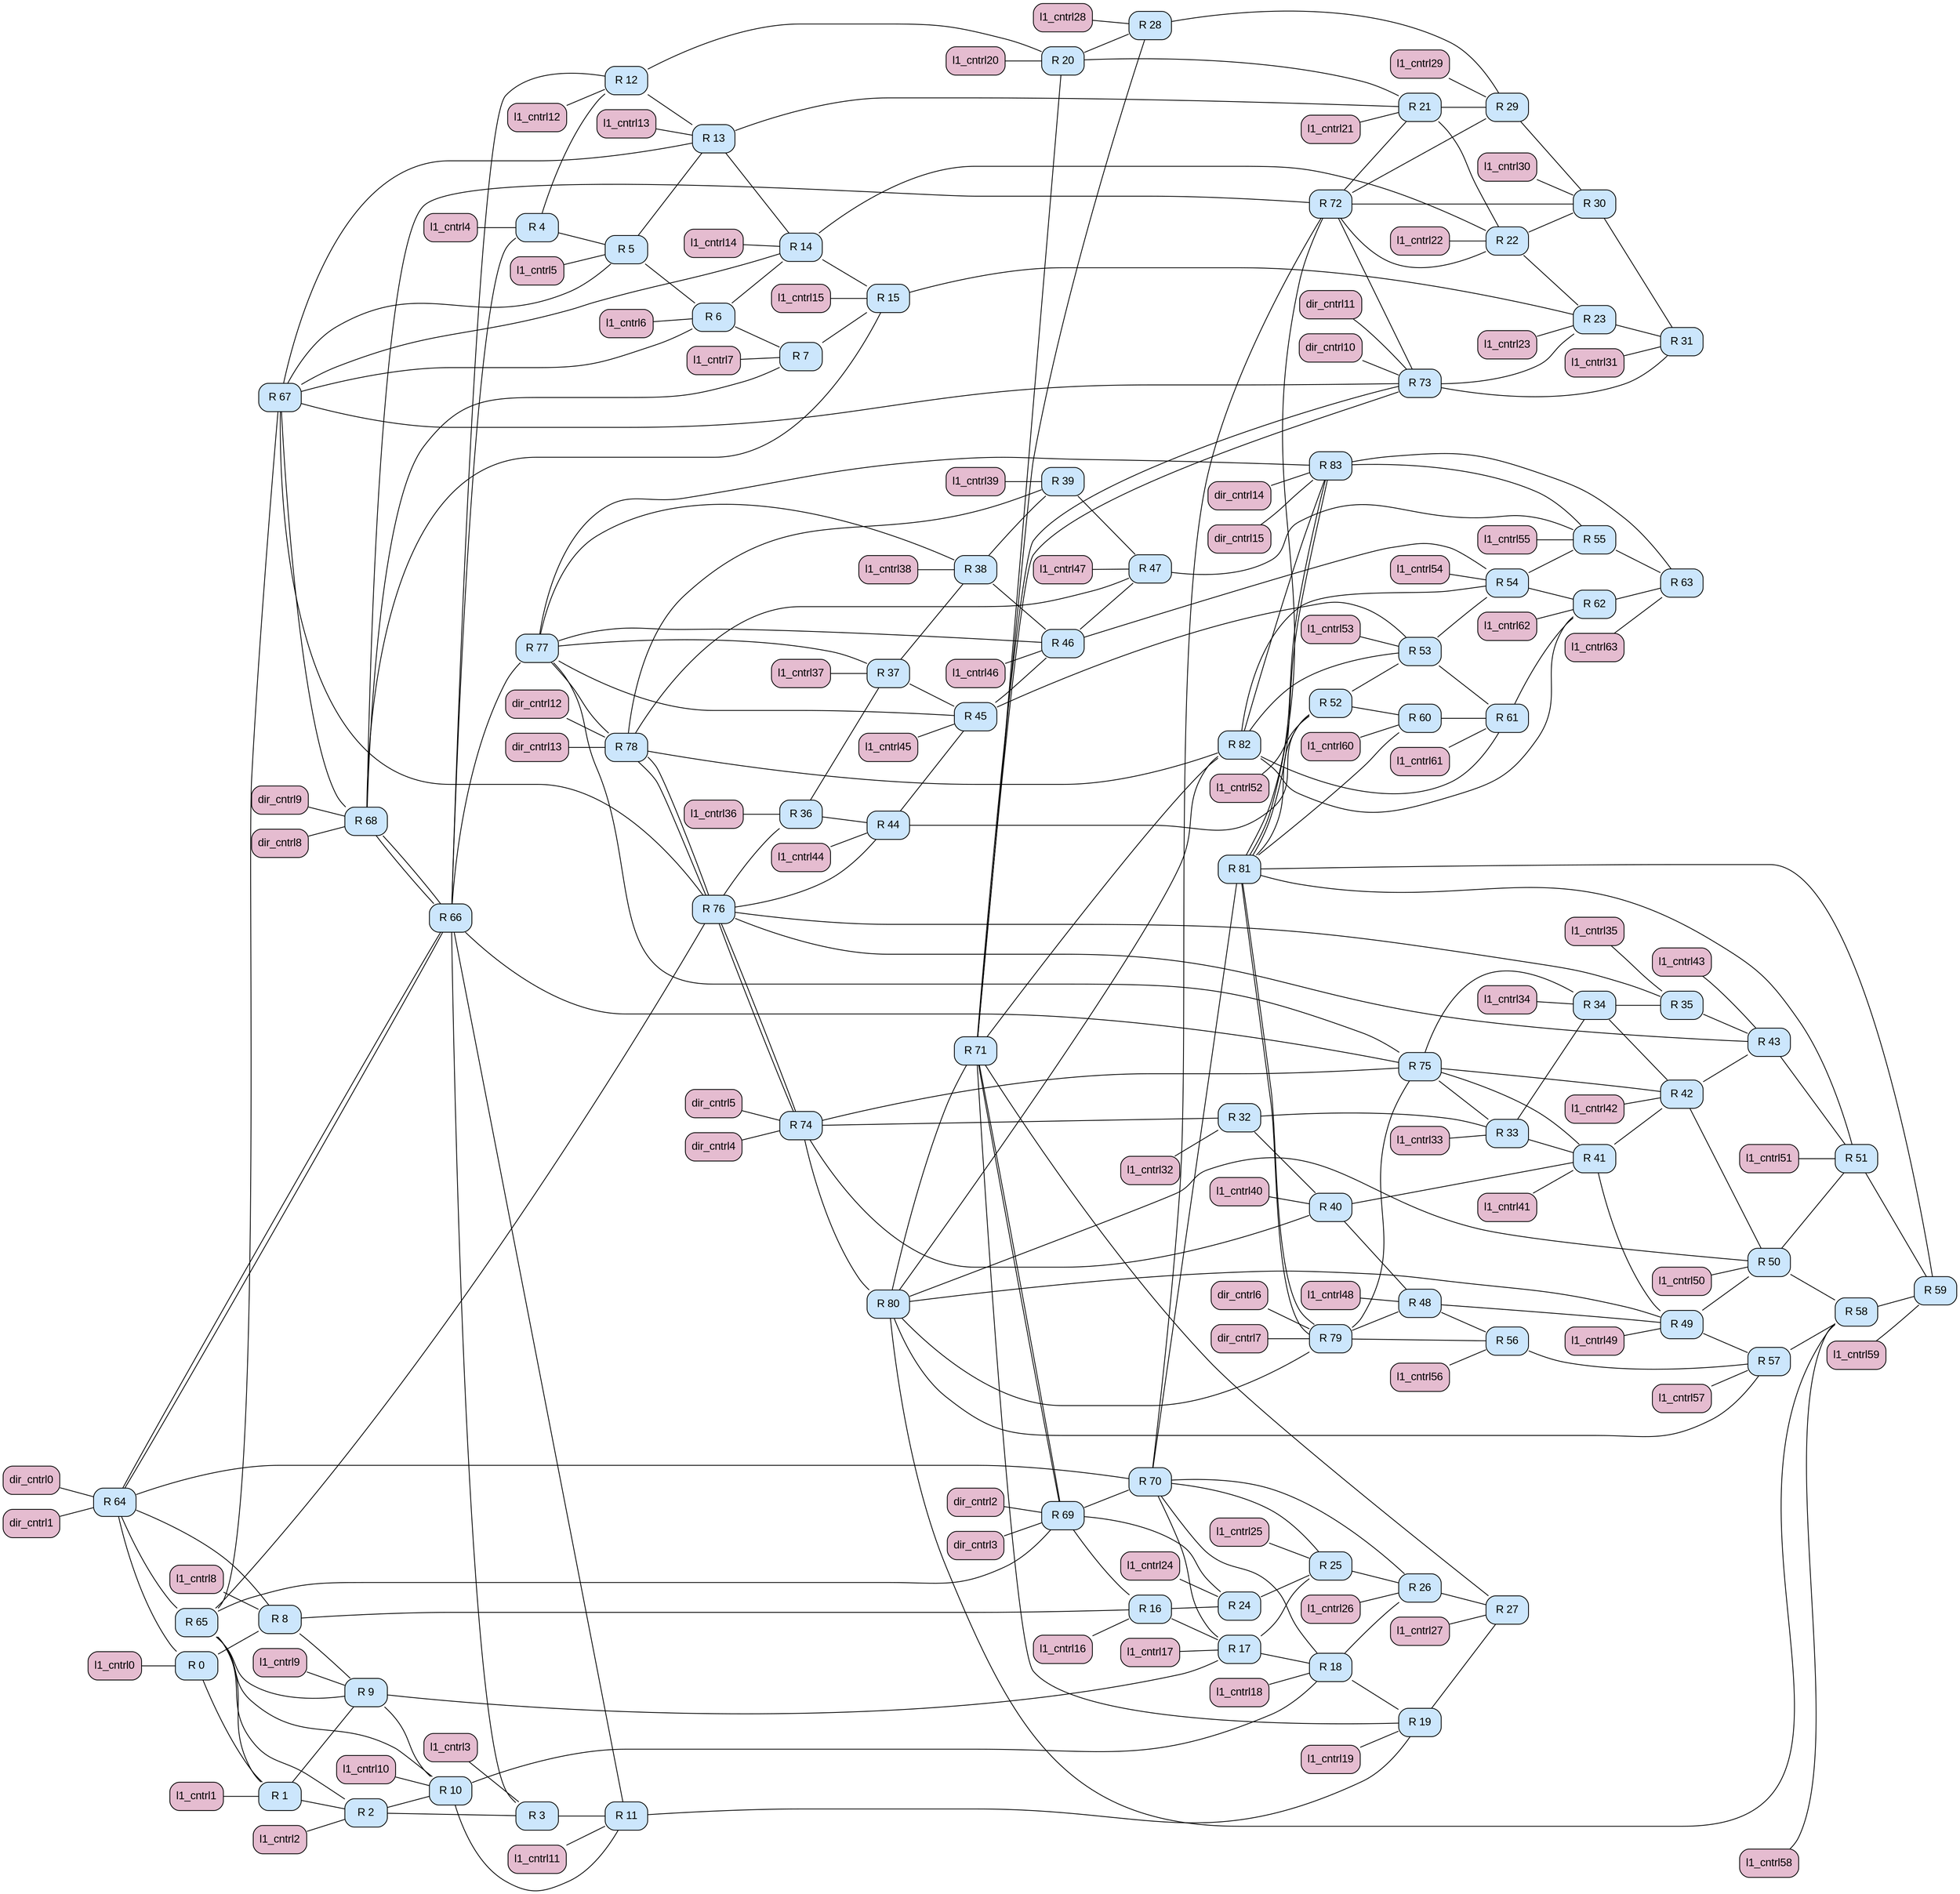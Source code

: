 graph G {
rankdir=LR;
"system.ruby.network.routers00" [color="#000000", fillcolor="#cce6fc", fontcolor="#000000", fontname=Arial, fontsize=14, label="R 0", shape=Mrecord, style="rounded, filled"];
"system.ruby.network.routers01" [color="#000000", fillcolor="#cce6fc", fontcolor="#000000", fontname=Arial, fontsize=14, label="R 1", shape=Mrecord, style="rounded, filled"];
"system.ruby.network.routers02" [color="#000000", fillcolor="#cce6fc", fontcolor="#000000", fontname=Arial, fontsize=14, label="R 2", shape=Mrecord, style="rounded, filled"];
"system.ruby.network.routers03" [color="#000000", fillcolor="#cce6fc", fontcolor="#000000", fontname=Arial, fontsize=14, label="R 3", shape=Mrecord, style="rounded, filled"];
"system.ruby.network.routers04" [color="#000000", fillcolor="#cce6fc", fontcolor="#000000", fontname=Arial, fontsize=14, label="R 4", shape=Mrecord, style="rounded, filled"];
"system.ruby.network.routers05" [color="#000000", fillcolor="#cce6fc", fontcolor="#000000", fontname=Arial, fontsize=14, label="R 5", shape=Mrecord, style="rounded, filled"];
"system.ruby.network.routers06" [color="#000000", fillcolor="#cce6fc", fontcolor="#000000", fontname=Arial, fontsize=14, label="R 6", shape=Mrecord, style="rounded, filled"];
"system.ruby.network.routers07" [color="#000000", fillcolor="#cce6fc", fontcolor="#000000", fontname=Arial, fontsize=14, label="R 7", shape=Mrecord, style="rounded, filled"];
"system.ruby.network.routers08" [color="#000000", fillcolor="#cce6fc", fontcolor="#000000", fontname=Arial, fontsize=14, label="R 8", shape=Mrecord, style="rounded, filled"];
"system.ruby.network.routers09" [color="#000000", fillcolor="#cce6fc", fontcolor="#000000", fontname=Arial, fontsize=14, label="R 9", shape=Mrecord, style="rounded, filled"];
"system.ruby.network.routers10" [color="#000000", fillcolor="#cce6fc", fontcolor="#000000", fontname=Arial, fontsize=14, label="R 10", shape=Mrecord, style="rounded, filled"];
"system.ruby.network.routers11" [color="#000000", fillcolor="#cce6fc", fontcolor="#000000", fontname=Arial, fontsize=14, label="R 11", shape=Mrecord, style="rounded, filled"];
"system.ruby.network.routers12" [color="#000000", fillcolor="#cce6fc", fontcolor="#000000", fontname=Arial, fontsize=14, label="R 12", shape=Mrecord, style="rounded, filled"];
"system.ruby.network.routers13" [color="#000000", fillcolor="#cce6fc", fontcolor="#000000", fontname=Arial, fontsize=14, label="R 13", shape=Mrecord, style="rounded, filled"];
"system.ruby.network.routers14" [color="#000000", fillcolor="#cce6fc", fontcolor="#000000", fontname=Arial, fontsize=14, label="R 14", shape=Mrecord, style="rounded, filled"];
"system.ruby.network.routers15" [color="#000000", fillcolor="#cce6fc", fontcolor="#000000", fontname=Arial, fontsize=14, label="R 15", shape=Mrecord, style="rounded, filled"];
"system.ruby.network.routers16" [color="#000000", fillcolor="#cce6fc", fontcolor="#000000", fontname=Arial, fontsize=14, label="R 16", shape=Mrecord, style="rounded, filled"];
"system.ruby.network.routers17" [color="#000000", fillcolor="#cce6fc", fontcolor="#000000", fontname=Arial, fontsize=14, label="R 17", shape=Mrecord, style="rounded, filled"];
"system.ruby.network.routers18" [color="#000000", fillcolor="#cce6fc", fontcolor="#000000", fontname=Arial, fontsize=14, label="R 18", shape=Mrecord, style="rounded, filled"];
"system.ruby.network.routers19" [color="#000000", fillcolor="#cce6fc", fontcolor="#000000", fontname=Arial, fontsize=14, label="R 19", shape=Mrecord, style="rounded, filled"];
"system.ruby.network.routers20" [color="#000000", fillcolor="#cce6fc", fontcolor="#000000", fontname=Arial, fontsize=14, label="R 20", shape=Mrecord, style="rounded, filled"];
"system.ruby.network.routers21" [color="#000000", fillcolor="#cce6fc", fontcolor="#000000", fontname=Arial, fontsize=14, label="R 21", shape=Mrecord, style="rounded, filled"];
"system.ruby.network.routers22" [color="#000000", fillcolor="#cce6fc", fontcolor="#000000", fontname=Arial, fontsize=14, label="R 22", shape=Mrecord, style="rounded, filled"];
"system.ruby.network.routers23" [color="#000000", fillcolor="#cce6fc", fontcolor="#000000", fontname=Arial, fontsize=14, label="R 23", shape=Mrecord, style="rounded, filled"];
"system.ruby.network.routers24" [color="#000000", fillcolor="#cce6fc", fontcolor="#000000", fontname=Arial, fontsize=14, label="R 24", shape=Mrecord, style="rounded, filled"];
"system.ruby.network.routers25" [color="#000000", fillcolor="#cce6fc", fontcolor="#000000", fontname=Arial, fontsize=14, label="R 25", shape=Mrecord, style="rounded, filled"];
"system.ruby.network.routers26" [color="#000000", fillcolor="#cce6fc", fontcolor="#000000", fontname=Arial, fontsize=14, label="R 26", shape=Mrecord, style="rounded, filled"];
"system.ruby.network.routers27" [color="#000000", fillcolor="#cce6fc", fontcolor="#000000", fontname=Arial, fontsize=14, label="R 27", shape=Mrecord, style="rounded, filled"];
"system.ruby.network.routers28" [color="#000000", fillcolor="#cce6fc", fontcolor="#000000", fontname=Arial, fontsize=14, label="R 28", shape=Mrecord, style="rounded, filled"];
"system.ruby.network.routers29" [color="#000000", fillcolor="#cce6fc", fontcolor="#000000", fontname=Arial, fontsize=14, label="R 29", shape=Mrecord, style="rounded, filled"];
"system.ruby.network.routers30" [color="#000000", fillcolor="#cce6fc", fontcolor="#000000", fontname=Arial, fontsize=14, label="R 30", shape=Mrecord, style="rounded, filled"];
"system.ruby.network.routers31" [color="#000000", fillcolor="#cce6fc", fontcolor="#000000", fontname=Arial, fontsize=14, label="R 31", shape=Mrecord, style="rounded, filled"];
"system.ruby.network.routers32" [color="#000000", fillcolor="#cce6fc", fontcolor="#000000", fontname=Arial, fontsize=14, label="R 32", shape=Mrecord, style="rounded, filled"];
"system.ruby.network.routers33" [color="#000000", fillcolor="#cce6fc", fontcolor="#000000", fontname=Arial, fontsize=14, label="R 33", shape=Mrecord, style="rounded, filled"];
"system.ruby.network.routers34" [color="#000000", fillcolor="#cce6fc", fontcolor="#000000", fontname=Arial, fontsize=14, label="R 34", shape=Mrecord, style="rounded, filled"];
"system.ruby.network.routers35" [color="#000000", fillcolor="#cce6fc", fontcolor="#000000", fontname=Arial, fontsize=14, label="R 35", shape=Mrecord, style="rounded, filled"];
"system.ruby.network.routers36" [color="#000000", fillcolor="#cce6fc", fontcolor="#000000", fontname=Arial, fontsize=14, label="R 36", shape=Mrecord, style="rounded, filled"];
"system.ruby.network.routers37" [color="#000000", fillcolor="#cce6fc", fontcolor="#000000", fontname=Arial, fontsize=14, label="R 37", shape=Mrecord, style="rounded, filled"];
"system.ruby.network.routers38" [color="#000000", fillcolor="#cce6fc", fontcolor="#000000", fontname=Arial, fontsize=14, label="R 38", shape=Mrecord, style="rounded, filled"];
"system.ruby.network.routers39" [color="#000000", fillcolor="#cce6fc", fontcolor="#000000", fontname=Arial, fontsize=14, label="R 39", shape=Mrecord, style="rounded, filled"];
"system.ruby.network.routers40" [color="#000000", fillcolor="#cce6fc", fontcolor="#000000", fontname=Arial, fontsize=14, label="R 40", shape=Mrecord, style="rounded, filled"];
"system.ruby.network.routers41" [color="#000000", fillcolor="#cce6fc", fontcolor="#000000", fontname=Arial, fontsize=14, label="R 41", shape=Mrecord, style="rounded, filled"];
"system.ruby.network.routers42" [color="#000000", fillcolor="#cce6fc", fontcolor="#000000", fontname=Arial, fontsize=14, label="R 42", shape=Mrecord, style="rounded, filled"];
"system.ruby.network.routers43" [color="#000000", fillcolor="#cce6fc", fontcolor="#000000", fontname=Arial, fontsize=14, label="R 43", shape=Mrecord, style="rounded, filled"];
"system.ruby.network.routers44" [color="#000000", fillcolor="#cce6fc", fontcolor="#000000", fontname=Arial, fontsize=14, label="R 44", shape=Mrecord, style="rounded, filled"];
"system.ruby.network.routers45" [color="#000000", fillcolor="#cce6fc", fontcolor="#000000", fontname=Arial, fontsize=14, label="R 45", shape=Mrecord, style="rounded, filled"];
"system.ruby.network.routers46" [color="#000000", fillcolor="#cce6fc", fontcolor="#000000", fontname=Arial, fontsize=14, label="R 46", shape=Mrecord, style="rounded, filled"];
"system.ruby.network.routers47" [color="#000000", fillcolor="#cce6fc", fontcolor="#000000", fontname=Arial, fontsize=14, label="R 47", shape=Mrecord, style="rounded, filled"];
"system.ruby.network.routers48" [color="#000000", fillcolor="#cce6fc", fontcolor="#000000", fontname=Arial, fontsize=14, label="R 48", shape=Mrecord, style="rounded, filled"];
"system.ruby.network.routers49" [color="#000000", fillcolor="#cce6fc", fontcolor="#000000", fontname=Arial, fontsize=14, label="R 49", shape=Mrecord, style="rounded, filled"];
"system.ruby.network.routers50" [color="#000000", fillcolor="#cce6fc", fontcolor="#000000", fontname=Arial, fontsize=14, label="R 50", shape=Mrecord, style="rounded, filled"];
"system.ruby.network.routers51" [color="#000000", fillcolor="#cce6fc", fontcolor="#000000", fontname=Arial, fontsize=14, label="R 51", shape=Mrecord, style="rounded, filled"];
"system.ruby.network.routers52" [color="#000000", fillcolor="#cce6fc", fontcolor="#000000", fontname=Arial, fontsize=14, label="R 52", shape=Mrecord, style="rounded, filled"];
"system.ruby.network.routers53" [color="#000000", fillcolor="#cce6fc", fontcolor="#000000", fontname=Arial, fontsize=14, label="R 53", shape=Mrecord, style="rounded, filled"];
"system.ruby.network.routers54" [color="#000000", fillcolor="#cce6fc", fontcolor="#000000", fontname=Arial, fontsize=14, label="R 54", shape=Mrecord, style="rounded, filled"];
"system.ruby.network.routers55" [color="#000000", fillcolor="#cce6fc", fontcolor="#000000", fontname=Arial, fontsize=14, label="R 55", shape=Mrecord, style="rounded, filled"];
"system.ruby.network.routers56" [color="#000000", fillcolor="#cce6fc", fontcolor="#000000", fontname=Arial, fontsize=14, label="R 56", shape=Mrecord, style="rounded, filled"];
"system.ruby.network.routers57" [color="#000000", fillcolor="#cce6fc", fontcolor="#000000", fontname=Arial, fontsize=14, label="R 57", shape=Mrecord, style="rounded, filled"];
"system.ruby.network.routers58" [color="#000000", fillcolor="#cce6fc", fontcolor="#000000", fontname=Arial, fontsize=14, label="R 58", shape=Mrecord, style="rounded, filled"];
"system.ruby.network.routers59" [color="#000000", fillcolor="#cce6fc", fontcolor="#000000", fontname=Arial, fontsize=14, label="R 59", shape=Mrecord, style="rounded, filled"];
"system.ruby.network.routers60" [color="#000000", fillcolor="#cce6fc", fontcolor="#000000", fontname=Arial, fontsize=14, label="R 60", shape=Mrecord, style="rounded, filled"];
"system.ruby.network.routers61" [color="#000000", fillcolor="#cce6fc", fontcolor="#000000", fontname=Arial, fontsize=14, label="R 61", shape=Mrecord, style="rounded, filled"];
"system.ruby.network.routers62" [color="#000000", fillcolor="#cce6fc", fontcolor="#000000", fontname=Arial, fontsize=14, label="R 62", shape=Mrecord, style="rounded, filled"];
"system.ruby.network.routers63" [color="#000000", fillcolor="#cce6fc", fontcolor="#000000", fontname=Arial, fontsize=14, label="R 63", shape=Mrecord, style="rounded, filled"];
"system.ruby.network.routers64" [color="#000000", fillcolor="#cce6fc", fontcolor="#000000", fontname=Arial, fontsize=14, label="R 64", shape=Mrecord, style="rounded, filled"];
"system.ruby.network.routers65" [color="#000000", fillcolor="#cce6fc", fontcolor="#000000", fontname=Arial, fontsize=14, label="R 65", shape=Mrecord, style="rounded, filled"];
"system.ruby.network.routers66" [color="#000000", fillcolor="#cce6fc", fontcolor="#000000", fontname=Arial, fontsize=14, label="R 66", shape=Mrecord, style="rounded, filled"];
"system.ruby.network.routers67" [color="#000000", fillcolor="#cce6fc", fontcolor="#000000", fontname=Arial, fontsize=14, label="R 67", shape=Mrecord, style="rounded, filled"];
"system.ruby.network.routers68" [color="#000000", fillcolor="#cce6fc", fontcolor="#000000", fontname=Arial, fontsize=14, label="R 68", shape=Mrecord, style="rounded, filled"];
"system.ruby.network.routers69" [color="#000000", fillcolor="#cce6fc", fontcolor="#000000", fontname=Arial, fontsize=14, label="R 69", shape=Mrecord, style="rounded, filled"];
"system.ruby.network.routers70" [color="#000000", fillcolor="#cce6fc", fontcolor="#000000", fontname=Arial, fontsize=14, label="R 70", shape=Mrecord, style="rounded, filled"];
"system.ruby.network.routers71" [color="#000000", fillcolor="#cce6fc", fontcolor="#000000", fontname=Arial, fontsize=14, label="R 71", shape=Mrecord, style="rounded, filled"];
"system.ruby.network.routers72" [color="#000000", fillcolor="#cce6fc", fontcolor="#000000", fontname=Arial, fontsize=14, label="R 72", shape=Mrecord, style="rounded, filled"];
"system.ruby.network.routers73" [color="#000000", fillcolor="#cce6fc", fontcolor="#000000", fontname=Arial, fontsize=14, label="R 73", shape=Mrecord, style="rounded, filled"];
"system.ruby.network.routers74" [color="#000000", fillcolor="#cce6fc", fontcolor="#000000", fontname=Arial, fontsize=14, label="R 74", shape=Mrecord, style="rounded, filled"];
"system.ruby.network.routers75" [color="#000000", fillcolor="#cce6fc", fontcolor="#000000", fontname=Arial, fontsize=14, label="R 75", shape=Mrecord, style="rounded, filled"];
"system.ruby.network.routers76" [color="#000000", fillcolor="#cce6fc", fontcolor="#000000", fontname=Arial, fontsize=14, label="R 76", shape=Mrecord, style="rounded, filled"];
"system.ruby.network.routers77" [color="#000000", fillcolor="#cce6fc", fontcolor="#000000", fontname=Arial, fontsize=14, label="R 77", shape=Mrecord, style="rounded, filled"];
"system.ruby.network.routers78" [color="#000000", fillcolor="#cce6fc", fontcolor="#000000", fontname=Arial, fontsize=14, label="R 78", shape=Mrecord, style="rounded, filled"];
"system.ruby.network.routers79" [color="#000000", fillcolor="#cce6fc", fontcolor="#000000", fontname=Arial, fontsize=14, label="R 79", shape=Mrecord, style="rounded, filled"];
"system.ruby.network.routers80" [color="#000000", fillcolor="#cce6fc", fontcolor="#000000", fontname=Arial, fontsize=14, label="R 80", shape=Mrecord, style="rounded, filled"];
"system.ruby.network.routers81" [color="#000000", fillcolor="#cce6fc", fontcolor="#000000", fontname=Arial, fontsize=14, label="R 81", shape=Mrecord, style="rounded, filled"];
"system.ruby.network.routers82" [color="#000000", fillcolor="#cce6fc", fontcolor="#000000", fontname=Arial, fontsize=14, label="R 82", shape=Mrecord, style="rounded, filled"];
"system.ruby.network.routers83" [color="#000000", fillcolor="#cce6fc", fontcolor="#000000", fontname=Arial, fontsize=14, label="R 83", shape=Mrecord, style="rounded, filled"];
"system.ruby.network.routers00" -- "system.ruby.network.routers01";
"system.ruby.network.routers01" -- "system.ruby.network.routers02";
"system.ruby.network.routers02" -- "system.ruby.network.routers03";
"system.ruby.network.routers04" -- "system.ruby.network.routers05";
"system.ruby.network.routers05" -- "system.ruby.network.routers06";
"system.ruby.network.routers06" -- "system.ruby.network.routers07";
"system.ruby.network.routers08" -- "system.ruby.network.routers09";
"system.ruby.network.routers09" -- "system.ruby.network.routers10";
"system.ruby.network.routers10" -- "system.ruby.network.routers11";
"system.ruby.network.routers12" -- "system.ruby.network.routers13";
"system.ruby.network.routers13" -- "system.ruby.network.routers14";
"system.ruby.network.routers14" -- "system.ruby.network.routers15";
"system.ruby.network.routers16" -- "system.ruby.network.routers17";
"system.ruby.network.routers17" -- "system.ruby.network.routers18";
"system.ruby.network.routers18" -- "system.ruby.network.routers19";
"system.ruby.network.routers20" -- "system.ruby.network.routers21";
"system.ruby.network.routers21" -- "system.ruby.network.routers22";
"system.ruby.network.routers22" -- "system.ruby.network.routers23";
"system.ruby.network.routers24" -- "system.ruby.network.routers25";
"system.ruby.network.routers25" -- "system.ruby.network.routers26";
"system.ruby.network.routers26" -- "system.ruby.network.routers27";
"system.ruby.network.routers28" -- "system.ruby.network.routers29";
"system.ruby.network.routers29" -- "system.ruby.network.routers30";
"system.ruby.network.routers30" -- "system.ruby.network.routers31";
"system.ruby.network.routers32" -- "system.ruby.network.routers33";
"system.ruby.network.routers33" -- "system.ruby.network.routers34";
"system.ruby.network.routers34" -- "system.ruby.network.routers35";
"system.ruby.network.routers36" -- "system.ruby.network.routers37";
"system.ruby.network.routers37" -- "system.ruby.network.routers38";
"system.ruby.network.routers38" -- "system.ruby.network.routers39";
"system.ruby.network.routers40" -- "system.ruby.network.routers41";
"system.ruby.network.routers41" -- "system.ruby.network.routers42";
"system.ruby.network.routers42" -- "system.ruby.network.routers43";
"system.ruby.network.routers44" -- "system.ruby.network.routers45";
"system.ruby.network.routers45" -- "system.ruby.network.routers46";
"system.ruby.network.routers46" -- "system.ruby.network.routers47";
"system.ruby.network.routers48" -- "system.ruby.network.routers49";
"system.ruby.network.routers49" -- "system.ruby.network.routers50";
"system.ruby.network.routers50" -- "system.ruby.network.routers51";
"system.ruby.network.routers52" -- "system.ruby.network.routers53";
"system.ruby.network.routers53" -- "system.ruby.network.routers54";
"system.ruby.network.routers54" -- "system.ruby.network.routers55";
"system.ruby.network.routers56" -- "system.ruby.network.routers57";
"system.ruby.network.routers57" -- "system.ruby.network.routers58";
"system.ruby.network.routers58" -- "system.ruby.network.routers59";
"system.ruby.network.routers60" -- "system.ruby.network.routers61";
"system.ruby.network.routers61" -- "system.ruby.network.routers62";
"system.ruby.network.routers62" -- "system.ruby.network.routers63";
"system.ruby.network.routers00" -- "system.ruby.network.routers08";
"system.ruby.network.routers08" -- "system.ruby.network.routers16";
"system.ruby.network.routers16" -- "system.ruby.network.routers24";
"system.ruby.network.routers32" -- "system.ruby.network.routers40";
"system.ruby.network.routers40" -- "system.ruby.network.routers48";
"system.ruby.network.routers48" -- "system.ruby.network.routers56";
"system.ruby.network.routers01" -- "system.ruby.network.routers09";
"system.ruby.network.routers09" -- "system.ruby.network.routers17";
"system.ruby.network.routers17" -- "system.ruby.network.routers25";
"system.ruby.network.routers33" -- "system.ruby.network.routers41";
"system.ruby.network.routers41" -- "system.ruby.network.routers49";
"system.ruby.network.routers49" -- "system.ruby.network.routers57";
"system.ruby.network.routers02" -- "system.ruby.network.routers10";
"system.ruby.network.routers10" -- "system.ruby.network.routers18";
"system.ruby.network.routers18" -- "system.ruby.network.routers26";
"system.ruby.network.routers34" -- "system.ruby.network.routers42";
"system.ruby.network.routers42" -- "system.ruby.network.routers50";
"system.ruby.network.routers50" -- "system.ruby.network.routers58";
"system.ruby.network.routers03" -- "system.ruby.network.routers11";
"system.ruby.network.routers11" -- "system.ruby.network.routers19";
"system.ruby.network.routers19" -- "system.ruby.network.routers27";
"system.ruby.network.routers35" -- "system.ruby.network.routers43";
"system.ruby.network.routers43" -- "system.ruby.network.routers51";
"system.ruby.network.routers51" -- "system.ruby.network.routers59";
"system.ruby.network.routers04" -- "system.ruby.network.routers12";
"system.ruby.network.routers12" -- "system.ruby.network.routers20";
"system.ruby.network.routers20" -- "system.ruby.network.routers28";
"system.ruby.network.routers36" -- "system.ruby.network.routers44";
"system.ruby.network.routers44" -- "system.ruby.network.routers52";
"system.ruby.network.routers52" -- "system.ruby.network.routers60";
"system.ruby.network.routers05" -- "system.ruby.network.routers13";
"system.ruby.network.routers13" -- "system.ruby.network.routers21";
"system.ruby.network.routers21" -- "system.ruby.network.routers29";
"system.ruby.network.routers37" -- "system.ruby.network.routers45";
"system.ruby.network.routers45" -- "system.ruby.network.routers53";
"system.ruby.network.routers53" -- "system.ruby.network.routers61";
"system.ruby.network.routers06" -- "system.ruby.network.routers14";
"system.ruby.network.routers14" -- "system.ruby.network.routers22";
"system.ruby.network.routers22" -- "system.ruby.network.routers30";
"system.ruby.network.routers38" -- "system.ruby.network.routers46";
"system.ruby.network.routers46" -- "system.ruby.network.routers54";
"system.ruby.network.routers54" -- "system.ruby.network.routers62";
"system.ruby.network.routers07" -- "system.ruby.network.routers15";
"system.ruby.network.routers15" -- "system.ruby.network.routers23";
"system.ruby.network.routers23" -- "system.ruby.network.routers31";
"system.ruby.network.routers39" -- "system.ruby.network.routers47";
"system.ruby.network.routers47" -- "system.ruby.network.routers55";
"system.ruby.network.routers55" -- "system.ruby.network.routers63";
"system.ruby.network.routers64" -- "system.ruby.network.routers65";
"system.ruby.network.routers64" -- "system.ruby.network.routers66";
"system.ruby.network.routers65" -- "system.ruby.network.routers67";
"system.ruby.network.routers66" -- "system.ruby.network.routers68";
"system.ruby.network.routers67" -- "system.ruby.network.routers68";
"system.ruby.network.routers69" -- "system.ruby.network.routers70";
"system.ruby.network.routers69" -- "system.ruby.network.routers71";
"system.ruby.network.routers70" -- "system.ruby.network.routers72";
"system.ruby.network.routers71" -- "system.ruby.network.routers73";
"system.ruby.network.routers72" -- "system.ruby.network.routers73";
"system.ruby.network.routers74" -- "system.ruby.network.routers75";
"system.ruby.network.routers74" -- "system.ruby.network.routers76";
"system.ruby.network.routers75" -- "system.ruby.network.routers77";
"system.ruby.network.routers76" -- "system.ruby.network.routers78";
"system.ruby.network.routers77" -- "system.ruby.network.routers78";
"system.ruby.network.routers79" -- "system.ruby.network.routers80";
"system.ruby.network.routers79" -- "system.ruby.network.routers81";
"system.ruby.network.routers80" -- "system.ruby.network.routers82";
"system.ruby.network.routers81" -- "system.ruby.network.routers83";
"system.ruby.network.routers82" -- "system.ruby.network.routers83";
"system.ruby.network.routers68" -- "system.ruby.network.routers66";
"system.ruby.network.routers66" -- "system.ruby.network.routers64";
"system.ruby.network.routers73" -- "system.ruby.network.routers71";
"system.ruby.network.routers71" -- "system.ruby.network.routers69";
"system.ruby.network.routers78" -- "system.ruby.network.routers76";
"system.ruby.network.routers76" -- "system.ruby.network.routers74";
"system.ruby.network.routers83" -- "system.ruby.network.routers81";
"system.ruby.network.routers81" -- "system.ruby.network.routers79";
"system.ruby.network.routers64" -- "system.ruby.network.routers70";
"system.ruby.network.routers69" -- "system.ruby.network.routers65";
"system.ruby.network.routers74" -- "system.ruby.network.routers80";
"system.ruby.network.routers79" -- "system.ruby.network.routers75";
"system.ruby.network.routers65" -- "system.ruby.network.routers76";
"system.ruby.network.routers70" -- "system.ruby.network.routers81";
"system.ruby.network.routers75" -- "system.ruby.network.routers66";
"system.ruby.network.routers80" -- "system.ruby.network.routers71";
"system.ruby.network.routers66" -- "system.ruby.network.routers77";
"system.ruby.network.routers71" -- "system.ruby.network.routers82";
"system.ruby.network.routers76" -- "system.ruby.network.routers67";
"system.ruby.network.routers81" -- "system.ruby.network.routers72";
"system.ruby.network.routers67" -- "system.ruby.network.routers73";
"system.ruby.network.routers72" -- "system.ruby.network.routers68";
"system.ruby.network.routers77" -- "system.ruby.network.routers83";
"system.ruby.network.routers82" -- "system.ruby.network.routers78";
"system.ruby.network.routers64" -- "system.ruby.network.routers00";
"system.ruby.network.routers64" -- "system.ruby.network.routers08";
"system.ruby.network.routers69" -- "system.ruby.network.routers16";
"system.ruby.network.routers69" -- "system.ruby.network.routers24";
"system.ruby.network.routers74" -- "system.ruby.network.routers32";
"system.ruby.network.routers74" -- "system.ruby.network.routers40";
"system.ruby.network.routers79" -- "system.ruby.network.routers48";
"system.ruby.network.routers79" -- "system.ruby.network.routers56";
"system.ruby.network.routers65" -- "system.ruby.network.routers01";
"system.ruby.network.routers65" -- "system.ruby.network.routers09";
"system.ruby.network.routers70" -- "system.ruby.network.routers17";
"system.ruby.network.routers70" -- "system.ruby.network.routers25";
"system.ruby.network.routers75" -- "system.ruby.network.routers33";
"system.ruby.network.routers75" -- "system.ruby.network.routers41";
"system.ruby.network.routers80" -- "system.ruby.network.routers49";
"system.ruby.network.routers80" -- "system.ruby.network.routers57";
"system.ruby.network.routers65" -- "system.ruby.network.routers02";
"system.ruby.network.routers65" -- "system.ruby.network.routers10";
"system.ruby.network.routers70" -- "system.ruby.network.routers18";
"system.ruby.network.routers70" -- "system.ruby.network.routers26";
"system.ruby.network.routers75" -- "system.ruby.network.routers34";
"system.ruby.network.routers75" -- "system.ruby.network.routers42";
"system.ruby.network.routers80" -- "system.ruby.network.routers50";
"system.ruby.network.routers80" -- "system.ruby.network.routers58";
"system.ruby.network.routers66" -- "system.ruby.network.routers03";
"system.ruby.network.routers66" -- "system.ruby.network.routers11";
"system.ruby.network.routers71" -- "system.ruby.network.routers19";
"system.ruby.network.routers71" -- "system.ruby.network.routers27";
"system.ruby.network.routers76" -- "system.ruby.network.routers35";
"system.ruby.network.routers76" -- "system.ruby.network.routers43";
"system.ruby.network.routers81" -- "system.ruby.network.routers51";
"system.ruby.network.routers81" -- "system.ruby.network.routers59";
"system.ruby.network.routers66" -- "system.ruby.network.routers04";
"system.ruby.network.routers66" -- "system.ruby.network.routers12";
"system.ruby.network.routers71" -- "system.ruby.network.routers20";
"system.ruby.network.routers71" -- "system.ruby.network.routers28";
"system.ruby.network.routers76" -- "system.ruby.network.routers36";
"system.ruby.network.routers76" -- "system.ruby.network.routers44";
"system.ruby.network.routers81" -- "system.ruby.network.routers52";
"system.ruby.network.routers81" -- "system.ruby.network.routers60";
"system.ruby.network.routers67" -- "system.ruby.network.routers05";
"system.ruby.network.routers67" -- "system.ruby.network.routers13";
"system.ruby.network.routers72" -- "system.ruby.network.routers21";
"system.ruby.network.routers72" -- "system.ruby.network.routers29";
"system.ruby.network.routers77" -- "system.ruby.network.routers37";
"system.ruby.network.routers77" -- "system.ruby.network.routers45";
"system.ruby.network.routers82" -- "system.ruby.network.routers53";
"system.ruby.network.routers82" -- "system.ruby.network.routers61";
"system.ruby.network.routers67" -- "system.ruby.network.routers06";
"system.ruby.network.routers67" -- "system.ruby.network.routers14";
"system.ruby.network.routers72" -- "system.ruby.network.routers22";
"system.ruby.network.routers72" -- "system.ruby.network.routers30";
"system.ruby.network.routers77" -- "system.ruby.network.routers38";
"system.ruby.network.routers77" -- "system.ruby.network.routers46";
"system.ruby.network.routers82" -- "system.ruby.network.routers54";
"system.ruby.network.routers82" -- "system.ruby.network.routers62";
"system.ruby.network.routers68" -- "system.ruby.network.routers07";
"system.ruby.network.routers68" -- "system.ruby.network.routers15";
"system.ruby.network.routers73" -- "system.ruby.network.routers23";
"system.ruby.network.routers73" -- "system.ruby.network.routers31";
"system.ruby.network.routers78" -- "system.ruby.network.routers39";
"system.ruby.network.routers78" -- "system.ruby.network.routers47";
"system.ruby.network.routers83" -- "system.ruby.network.routers55";
"system.ruby.network.routers83" -- "system.ruby.network.routers63";
"system.ruby.l1_cntrl0" [color="#000000", fillcolor="#e5bcd0", fontcolor="#000000", fontname=Arial, fontsize=14, label=l1_cntrl0, shape=Mrecord, style="rounded, filled"];
"system.ruby.l1_cntrl0" -- "system.ruby.network.routers00";
"system.ruby.l1_cntrl1" [color="#000000", fillcolor="#e5bcd0", fontcolor="#000000", fontname=Arial, fontsize=14, label=l1_cntrl1, shape=Mrecord, style="rounded, filled"];
"system.ruby.l1_cntrl1" -- "system.ruby.network.routers01";
"system.ruby.l1_cntrl2" [color="#000000", fillcolor="#e5bcd0", fontcolor="#000000", fontname=Arial, fontsize=14, label=l1_cntrl2, shape=Mrecord, style="rounded, filled"];
"system.ruby.l1_cntrl2" -- "system.ruby.network.routers02";
"system.ruby.l1_cntrl3" [color="#000000", fillcolor="#e5bcd0", fontcolor="#000000", fontname=Arial, fontsize=14, label=l1_cntrl3, shape=Mrecord, style="rounded, filled"];
"system.ruby.l1_cntrl3" -- "system.ruby.network.routers03";
"system.ruby.l1_cntrl4" [color="#000000", fillcolor="#e5bcd0", fontcolor="#000000", fontname=Arial, fontsize=14, label=l1_cntrl4, shape=Mrecord, style="rounded, filled"];
"system.ruby.l1_cntrl4" -- "system.ruby.network.routers04";
"system.ruby.l1_cntrl5" [color="#000000", fillcolor="#e5bcd0", fontcolor="#000000", fontname=Arial, fontsize=14, label=l1_cntrl5, shape=Mrecord, style="rounded, filled"];
"system.ruby.l1_cntrl5" -- "system.ruby.network.routers05";
"system.ruby.l1_cntrl6" [color="#000000", fillcolor="#e5bcd0", fontcolor="#000000", fontname=Arial, fontsize=14, label=l1_cntrl6, shape=Mrecord, style="rounded, filled"];
"system.ruby.l1_cntrl6" -- "system.ruby.network.routers06";
"system.ruby.l1_cntrl7" [color="#000000", fillcolor="#e5bcd0", fontcolor="#000000", fontname=Arial, fontsize=14, label=l1_cntrl7, shape=Mrecord, style="rounded, filled"];
"system.ruby.l1_cntrl7" -- "system.ruby.network.routers07";
"system.ruby.l1_cntrl8" [color="#000000", fillcolor="#e5bcd0", fontcolor="#000000", fontname=Arial, fontsize=14, label=l1_cntrl8, shape=Mrecord, style="rounded, filled"];
"system.ruby.l1_cntrl8" -- "system.ruby.network.routers08";
"system.ruby.l1_cntrl9" [color="#000000", fillcolor="#e5bcd0", fontcolor="#000000", fontname=Arial, fontsize=14, label=l1_cntrl9, shape=Mrecord, style="rounded, filled"];
"system.ruby.l1_cntrl9" -- "system.ruby.network.routers09";
"system.ruby.l1_cntrl10" [color="#000000", fillcolor="#e5bcd0", fontcolor="#000000", fontname=Arial, fontsize=14, label=l1_cntrl10, shape=Mrecord, style="rounded, filled"];
"system.ruby.l1_cntrl10" -- "system.ruby.network.routers10";
"system.ruby.l1_cntrl11" [color="#000000", fillcolor="#e5bcd0", fontcolor="#000000", fontname=Arial, fontsize=14, label=l1_cntrl11, shape=Mrecord, style="rounded, filled"];
"system.ruby.l1_cntrl11" -- "system.ruby.network.routers11";
"system.ruby.l1_cntrl12" [color="#000000", fillcolor="#e5bcd0", fontcolor="#000000", fontname=Arial, fontsize=14, label=l1_cntrl12, shape=Mrecord, style="rounded, filled"];
"system.ruby.l1_cntrl12" -- "system.ruby.network.routers12";
"system.ruby.l1_cntrl13" [color="#000000", fillcolor="#e5bcd0", fontcolor="#000000", fontname=Arial, fontsize=14, label=l1_cntrl13, shape=Mrecord, style="rounded, filled"];
"system.ruby.l1_cntrl13" -- "system.ruby.network.routers13";
"system.ruby.l1_cntrl14" [color="#000000", fillcolor="#e5bcd0", fontcolor="#000000", fontname=Arial, fontsize=14, label=l1_cntrl14, shape=Mrecord, style="rounded, filled"];
"system.ruby.l1_cntrl14" -- "system.ruby.network.routers14";
"system.ruby.l1_cntrl15" [color="#000000", fillcolor="#e5bcd0", fontcolor="#000000", fontname=Arial, fontsize=14, label=l1_cntrl15, shape=Mrecord, style="rounded, filled"];
"system.ruby.l1_cntrl15" -- "system.ruby.network.routers15";
"system.ruby.l1_cntrl16" [color="#000000", fillcolor="#e5bcd0", fontcolor="#000000", fontname=Arial, fontsize=14, label=l1_cntrl16, shape=Mrecord, style="rounded, filled"];
"system.ruby.l1_cntrl16" -- "system.ruby.network.routers16";
"system.ruby.l1_cntrl17" [color="#000000", fillcolor="#e5bcd0", fontcolor="#000000", fontname=Arial, fontsize=14, label=l1_cntrl17, shape=Mrecord, style="rounded, filled"];
"system.ruby.l1_cntrl17" -- "system.ruby.network.routers17";
"system.ruby.l1_cntrl18" [color="#000000", fillcolor="#e5bcd0", fontcolor="#000000", fontname=Arial, fontsize=14, label=l1_cntrl18, shape=Mrecord, style="rounded, filled"];
"system.ruby.l1_cntrl18" -- "system.ruby.network.routers18";
"system.ruby.l1_cntrl19" [color="#000000", fillcolor="#e5bcd0", fontcolor="#000000", fontname=Arial, fontsize=14, label=l1_cntrl19, shape=Mrecord, style="rounded, filled"];
"system.ruby.l1_cntrl19" -- "system.ruby.network.routers19";
"system.ruby.l1_cntrl20" [color="#000000", fillcolor="#e5bcd0", fontcolor="#000000", fontname=Arial, fontsize=14, label=l1_cntrl20, shape=Mrecord, style="rounded, filled"];
"system.ruby.l1_cntrl20" -- "system.ruby.network.routers20";
"system.ruby.l1_cntrl21" [color="#000000", fillcolor="#e5bcd0", fontcolor="#000000", fontname=Arial, fontsize=14, label=l1_cntrl21, shape=Mrecord, style="rounded, filled"];
"system.ruby.l1_cntrl21" -- "system.ruby.network.routers21";
"system.ruby.l1_cntrl22" [color="#000000", fillcolor="#e5bcd0", fontcolor="#000000", fontname=Arial, fontsize=14, label=l1_cntrl22, shape=Mrecord, style="rounded, filled"];
"system.ruby.l1_cntrl22" -- "system.ruby.network.routers22";
"system.ruby.l1_cntrl23" [color="#000000", fillcolor="#e5bcd0", fontcolor="#000000", fontname=Arial, fontsize=14, label=l1_cntrl23, shape=Mrecord, style="rounded, filled"];
"system.ruby.l1_cntrl23" -- "system.ruby.network.routers23";
"system.ruby.l1_cntrl24" [color="#000000", fillcolor="#e5bcd0", fontcolor="#000000", fontname=Arial, fontsize=14, label=l1_cntrl24, shape=Mrecord, style="rounded, filled"];
"system.ruby.l1_cntrl24" -- "system.ruby.network.routers24";
"system.ruby.l1_cntrl25" [color="#000000", fillcolor="#e5bcd0", fontcolor="#000000", fontname=Arial, fontsize=14, label=l1_cntrl25, shape=Mrecord, style="rounded, filled"];
"system.ruby.l1_cntrl25" -- "system.ruby.network.routers25";
"system.ruby.l1_cntrl26" [color="#000000", fillcolor="#e5bcd0", fontcolor="#000000", fontname=Arial, fontsize=14, label=l1_cntrl26, shape=Mrecord, style="rounded, filled"];
"system.ruby.l1_cntrl26" -- "system.ruby.network.routers26";
"system.ruby.l1_cntrl27" [color="#000000", fillcolor="#e5bcd0", fontcolor="#000000", fontname=Arial, fontsize=14, label=l1_cntrl27, shape=Mrecord, style="rounded, filled"];
"system.ruby.l1_cntrl27" -- "system.ruby.network.routers27";
"system.ruby.l1_cntrl28" [color="#000000", fillcolor="#e5bcd0", fontcolor="#000000", fontname=Arial, fontsize=14, label=l1_cntrl28, shape=Mrecord, style="rounded, filled"];
"system.ruby.l1_cntrl28" -- "system.ruby.network.routers28";
"system.ruby.l1_cntrl29" [color="#000000", fillcolor="#e5bcd0", fontcolor="#000000", fontname=Arial, fontsize=14, label=l1_cntrl29, shape=Mrecord, style="rounded, filled"];
"system.ruby.l1_cntrl29" -- "system.ruby.network.routers29";
"system.ruby.l1_cntrl30" [color="#000000", fillcolor="#e5bcd0", fontcolor="#000000", fontname=Arial, fontsize=14, label=l1_cntrl30, shape=Mrecord, style="rounded, filled"];
"system.ruby.l1_cntrl30" -- "system.ruby.network.routers30";
"system.ruby.l1_cntrl31" [color="#000000", fillcolor="#e5bcd0", fontcolor="#000000", fontname=Arial, fontsize=14, label=l1_cntrl31, shape=Mrecord, style="rounded, filled"];
"system.ruby.l1_cntrl31" -- "system.ruby.network.routers31";
"system.ruby.l1_cntrl32" [color="#000000", fillcolor="#e5bcd0", fontcolor="#000000", fontname=Arial, fontsize=14, label=l1_cntrl32, shape=Mrecord, style="rounded, filled"];
"system.ruby.l1_cntrl32" -- "system.ruby.network.routers32";
"system.ruby.l1_cntrl33" [color="#000000", fillcolor="#e5bcd0", fontcolor="#000000", fontname=Arial, fontsize=14, label=l1_cntrl33, shape=Mrecord, style="rounded, filled"];
"system.ruby.l1_cntrl33" -- "system.ruby.network.routers33";
"system.ruby.l1_cntrl34" [color="#000000", fillcolor="#e5bcd0", fontcolor="#000000", fontname=Arial, fontsize=14, label=l1_cntrl34, shape=Mrecord, style="rounded, filled"];
"system.ruby.l1_cntrl34" -- "system.ruby.network.routers34";
"system.ruby.l1_cntrl35" [color="#000000", fillcolor="#e5bcd0", fontcolor="#000000", fontname=Arial, fontsize=14, label=l1_cntrl35, shape=Mrecord, style="rounded, filled"];
"system.ruby.l1_cntrl35" -- "system.ruby.network.routers35";
"system.ruby.l1_cntrl36" [color="#000000", fillcolor="#e5bcd0", fontcolor="#000000", fontname=Arial, fontsize=14, label=l1_cntrl36, shape=Mrecord, style="rounded, filled"];
"system.ruby.l1_cntrl36" -- "system.ruby.network.routers36";
"system.ruby.l1_cntrl37" [color="#000000", fillcolor="#e5bcd0", fontcolor="#000000", fontname=Arial, fontsize=14, label=l1_cntrl37, shape=Mrecord, style="rounded, filled"];
"system.ruby.l1_cntrl37" -- "system.ruby.network.routers37";
"system.ruby.l1_cntrl38" [color="#000000", fillcolor="#e5bcd0", fontcolor="#000000", fontname=Arial, fontsize=14, label=l1_cntrl38, shape=Mrecord, style="rounded, filled"];
"system.ruby.l1_cntrl38" -- "system.ruby.network.routers38";
"system.ruby.l1_cntrl39" [color="#000000", fillcolor="#e5bcd0", fontcolor="#000000", fontname=Arial, fontsize=14, label=l1_cntrl39, shape=Mrecord, style="rounded, filled"];
"system.ruby.l1_cntrl39" -- "system.ruby.network.routers39";
"system.ruby.l1_cntrl40" [color="#000000", fillcolor="#e5bcd0", fontcolor="#000000", fontname=Arial, fontsize=14, label=l1_cntrl40, shape=Mrecord, style="rounded, filled"];
"system.ruby.l1_cntrl40" -- "system.ruby.network.routers40";
"system.ruby.l1_cntrl41" [color="#000000", fillcolor="#e5bcd0", fontcolor="#000000", fontname=Arial, fontsize=14, label=l1_cntrl41, shape=Mrecord, style="rounded, filled"];
"system.ruby.l1_cntrl41" -- "system.ruby.network.routers41";
"system.ruby.l1_cntrl42" [color="#000000", fillcolor="#e5bcd0", fontcolor="#000000", fontname=Arial, fontsize=14, label=l1_cntrl42, shape=Mrecord, style="rounded, filled"];
"system.ruby.l1_cntrl42" -- "system.ruby.network.routers42";
"system.ruby.l1_cntrl43" [color="#000000", fillcolor="#e5bcd0", fontcolor="#000000", fontname=Arial, fontsize=14, label=l1_cntrl43, shape=Mrecord, style="rounded, filled"];
"system.ruby.l1_cntrl43" -- "system.ruby.network.routers43";
"system.ruby.l1_cntrl44" [color="#000000", fillcolor="#e5bcd0", fontcolor="#000000", fontname=Arial, fontsize=14, label=l1_cntrl44, shape=Mrecord, style="rounded, filled"];
"system.ruby.l1_cntrl44" -- "system.ruby.network.routers44";
"system.ruby.l1_cntrl45" [color="#000000", fillcolor="#e5bcd0", fontcolor="#000000", fontname=Arial, fontsize=14, label=l1_cntrl45, shape=Mrecord, style="rounded, filled"];
"system.ruby.l1_cntrl45" -- "system.ruby.network.routers45";
"system.ruby.l1_cntrl46" [color="#000000", fillcolor="#e5bcd0", fontcolor="#000000", fontname=Arial, fontsize=14, label=l1_cntrl46, shape=Mrecord, style="rounded, filled"];
"system.ruby.l1_cntrl46" -- "system.ruby.network.routers46";
"system.ruby.l1_cntrl47" [color="#000000", fillcolor="#e5bcd0", fontcolor="#000000", fontname=Arial, fontsize=14, label=l1_cntrl47, shape=Mrecord, style="rounded, filled"];
"system.ruby.l1_cntrl47" -- "system.ruby.network.routers47";
"system.ruby.l1_cntrl48" [color="#000000", fillcolor="#e5bcd0", fontcolor="#000000", fontname=Arial, fontsize=14, label=l1_cntrl48, shape=Mrecord, style="rounded, filled"];
"system.ruby.l1_cntrl48" -- "system.ruby.network.routers48";
"system.ruby.l1_cntrl49" [color="#000000", fillcolor="#e5bcd0", fontcolor="#000000", fontname=Arial, fontsize=14, label=l1_cntrl49, shape=Mrecord, style="rounded, filled"];
"system.ruby.l1_cntrl49" -- "system.ruby.network.routers49";
"system.ruby.l1_cntrl50" [color="#000000", fillcolor="#e5bcd0", fontcolor="#000000", fontname=Arial, fontsize=14, label=l1_cntrl50, shape=Mrecord, style="rounded, filled"];
"system.ruby.l1_cntrl50" -- "system.ruby.network.routers50";
"system.ruby.l1_cntrl51" [color="#000000", fillcolor="#e5bcd0", fontcolor="#000000", fontname=Arial, fontsize=14, label=l1_cntrl51, shape=Mrecord, style="rounded, filled"];
"system.ruby.l1_cntrl51" -- "system.ruby.network.routers51";
"system.ruby.l1_cntrl52" [color="#000000", fillcolor="#e5bcd0", fontcolor="#000000", fontname=Arial, fontsize=14, label=l1_cntrl52, shape=Mrecord, style="rounded, filled"];
"system.ruby.l1_cntrl52" -- "system.ruby.network.routers52";
"system.ruby.l1_cntrl53" [color="#000000", fillcolor="#e5bcd0", fontcolor="#000000", fontname=Arial, fontsize=14, label=l1_cntrl53, shape=Mrecord, style="rounded, filled"];
"system.ruby.l1_cntrl53" -- "system.ruby.network.routers53";
"system.ruby.l1_cntrl54" [color="#000000", fillcolor="#e5bcd0", fontcolor="#000000", fontname=Arial, fontsize=14, label=l1_cntrl54, shape=Mrecord, style="rounded, filled"];
"system.ruby.l1_cntrl54" -- "system.ruby.network.routers54";
"system.ruby.l1_cntrl55" [color="#000000", fillcolor="#e5bcd0", fontcolor="#000000", fontname=Arial, fontsize=14, label=l1_cntrl55, shape=Mrecord, style="rounded, filled"];
"system.ruby.l1_cntrl55" -- "system.ruby.network.routers55";
"system.ruby.l1_cntrl56" [color="#000000", fillcolor="#e5bcd0", fontcolor="#000000", fontname=Arial, fontsize=14, label=l1_cntrl56, shape=Mrecord, style="rounded, filled"];
"system.ruby.l1_cntrl56" -- "system.ruby.network.routers56";
"system.ruby.l1_cntrl57" [color="#000000", fillcolor="#e5bcd0", fontcolor="#000000", fontname=Arial, fontsize=14, label=l1_cntrl57, shape=Mrecord, style="rounded, filled"];
"system.ruby.l1_cntrl57" -- "system.ruby.network.routers57";
"system.ruby.l1_cntrl58" [color="#000000", fillcolor="#e5bcd0", fontcolor="#000000", fontname=Arial, fontsize=14, label=l1_cntrl58, shape=Mrecord, style="rounded, filled"];
"system.ruby.l1_cntrl58" -- "system.ruby.network.routers58";
"system.ruby.l1_cntrl59" [color="#000000", fillcolor="#e5bcd0", fontcolor="#000000", fontname=Arial, fontsize=14, label=l1_cntrl59, shape=Mrecord, style="rounded, filled"];
"system.ruby.l1_cntrl59" -- "system.ruby.network.routers59";
"system.ruby.l1_cntrl60" [color="#000000", fillcolor="#e5bcd0", fontcolor="#000000", fontname=Arial, fontsize=14, label=l1_cntrl60, shape=Mrecord, style="rounded, filled"];
"system.ruby.l1_cntrl60" -- "system.ruby.network.routers60";
"system.ruby.l1_cntrl61" [color="#000000", fillcolor="#e5bcd0", fontcolor="#000000", fontname=Arial, fontsize=14, label=l1_cntrl61, shape=Mrecord, style="rounded, filled"];
"system.ruby.l1_cntrl61" -- "system.ruby.network.routers61";
"system.ruby.l1_cntrl62" [color="#000000", fillcolor="#e5bcd0", fontcolor="#000000", fontname=Arial, fontsize=14, label=l1_cntrl62, shape=Mrecord, style="rounded, filled"];
"system.ruby.l1_cntrl62" -- "system.ruby.network.routers62";
"system.ruby.l1_cntrl63" [color="#000000", fillcolor="#e5bcd0", fontcolor="#000000", fontname=Arial, fontsize=14, label=l1_cntrl63, shape=Mrecord, style="rounded, filled"];
"system.ruby.l1_cntrl63" -- "system.ruby.network.routers63";
"system.ruby.dir_cntrl0" [color="#000000", fillcolor="#e5bcd0", fontcolor="#000000", fontname=Arial, fontsize=14, label=dir_cntrl0, shape=Mrecord, style="rounded, filled"];
"system.ruby.dir_cntrl0" -- "system.ruby.network.routers64";
"system.ruby.dir_cntrl1" [color="#000000", fillcolor="#e5bcd0", fontcolor="#000000", fontname=Arial, fontsize=14, label=dir_cntrl1, shape=Mrecord, style="rounded, filled"];
"system.ruby.dir_cntrl1" -- "system.ruby.network.routers64";
"system.ruby.dir_cntrl2" [color="#000000", fillcolor="#e5bcd0", fontcolor="#000000", fontname=Arial, fontsize=14, label=dir_cntrl2, shape=Mrecord, style="rounded, filled"];
"system.ruby.dir_cntrl2" -- "system.ruby.network.routers69";
"system.ruby.dir_cntrl3" [color="#000000", fillcolor="#e5bcd0", fontcolor="#000000", fontname=Arial, fontsize=14, label=dir_cntrl3, shape=Mrecord, style="rounded, filled"];
"system.ruby.dir_cntrl3" -- "system.ruby.network.routers69";
"system.ruby.dir_cntrl4" [color="#000000", fillcolor="#e5bcd0", fontcolor="#000000", fontname=Arial, fontsize=14, label=dir_cntrl4, shape=Mrecord, style="rounded, filled"];
"system.ruby.dir_cntrl4" -- "system.ruby.network.routers74";
"system.ruby.dir_cntrl5" [color="#000000", fillcolor="#e5bcd0", fontcolor="#000000", fontname=Arial, fontsize=14, label=dir_cntrl5, shape=Mrecord, style="rounded, filled"];
"system.ruby.dir_cntrl5" -- "system.ruby.network.routers74";
"system.ruby.dir_cntrl6" [color="#000000", fillcolor="#e5bcd0", fontcolor="#000000", fontname=Arial, fontsize=14, label=dir_cntrl6, shape=Mrecord, style="rounded, filled"];
"system.ruby.dir_cntrl6" -- "system.ruby.network.routers79";
"system.ruby.dir_cntrl7" [color="#000000", fillcolor="#e5bcd0", fontcolor="#000000", fontname=Arial, fontsize=14, label=dir_cntrl7, shape=Mrecord, style="rounded, filled"];
"system.ruby.dir_cntrl7" -- "system.ruby.network.routers79";
"system.ruby.dir_cntrl8" [color="#000000", fillcolor="#e5bcd0", fontcolor="#000000", fontname=Arial, fontsize=14, label=dir_cntrl8, shape=Mrecord, style="rounded, filled"];
"system.ruby.dir_cntrl8" -- "system.ruby.network.routers68";
"system.ruby.dir_cntrl9" [color="#000000", fillcolor="#e5bcd0", fontcolor="#000000", fontname=Arial, fontsize=14, label=dir_cntrl9, shape=Mrecord, style="rounded, filled"];
"system.ruby.dir_cntrl9" -- "system.ruby.network.routers68";
"system.ruby.dir_cntrl10" [color="#000000", fillcolor="#e5bcd0", fontcolor="#000000", fontname=Arial, fontsize=14, label=dir_cntrl10, shape=Mrecord, style="rounded, filled"];
"system.ruby.dir_cntrl10" -- "system.ruby.network.routers73";
"system.ruby.dir_cntrl11" [color="#000000", fillcolor="#e5bcd0", fontcolor="#000000", fontname=Arial, fontsize=14, label=dir_cntrl11, shape=Mrecord, style="rounded, filled"];
"system.ruby.dir_cntrl11" -- "system.ruby.network.routers73";
"system.ruby.dir_cntrl12" [color="#000000", fillcolor="#e5bcd0", fontcolor="#000000", fontname=Arial, fontsize=14, label=dir_cntrl12, shape=Mrecord, style="rounded, filled"];
"system.ruby.dir_cntrl12" -- "system.ruby.network.routers78";
"system.ruby.dir_cntrl13" [color="#000000", fillcolor="#e5bcd0", fontcolor="#000000", fontname=Arial, fontsize=14, label=dir_cntrl13, shape=Mrecord, style="rounded, filled"];
"system.ruby.dir_cntrl13" -- "system.ruby.network.routers78";
"system.ruby.dir_cntrl14" [color="#000000", fillcolor="#e5bcd0", fontcolor="#000000", fontname=Arial, fontsize=14, label=dir_cntrl14, shape=Mrecord, style="rounded, filled"];
"system.ruby.dir_cntrl14" -- "system.ruby.network.routers83";
"system.ruby.dir_cntrl15" [color="#000000", fillcolor="#e5bcd0", fontcolor="#000000", fontname=Arial, fontsize=14, label=dir_cntrl15, shape=Mrecord, style="rounded, filled"];
"system.ruby.dir_cntrl15" -- "system.ruby.network.routers83";
}

